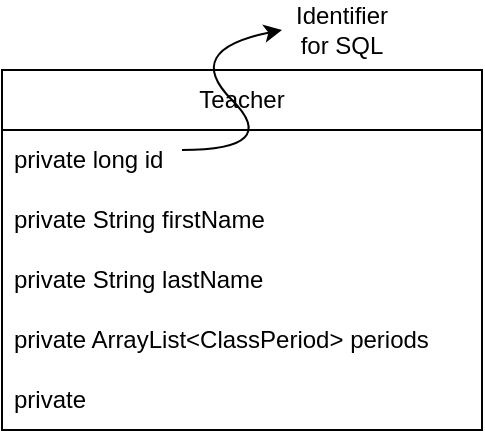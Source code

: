 <mxfile version="22.1.18" type="github">
  <diagram name="Page-1" id="15TTBoJJ_lV66m8lFySO">
    <mxGraphModel dx="954" dy="521" grid="1" gridSize="10" guides="1" tooltips="1" connect="1" arrows="1" fold="1" page="1" pageScale="1" pageWidth="850" pageHeight="1100" math="0" shadow="0">
      <root>
        <mxCell id="0" />
        <mxCell id="1" parent="0" />
        <mxCell id="gnhUbkvolNWlPmNGs9bA-1" value="Teacher" style="swimlane;fontStyle=0;childLayout=stackLayout;horizontal=1;startSize=30;horizontalStack=0;resizeParent=1;resizeParentMax=0;resizeLast=0;collapsible=1;marginBottom=0;whiteSpace=wrap;html=1;" vertex="1" parent="1">
          <mxGeometry x="80" y="40" width="240" height="180" as="geometry">
            <mxRectangle x="80" y="40" width="80" height="30" as="alternateBounds" />
          </mxGeometry>
        </mxCell>
        <mxCell id="gnhUbkvolNWlPmNGs9bA-5" value="" style="curved=1;endArrow=classic;html=1;rounded=0;" edge="1" parent="gnhUbkvolNWlPmNGs9bA-1">
          <mxGeometry width="50" height="50" relative="1" as="geometry">
            <mxPoint x="90" y="40" as="sourcePoint" />
            <mxPoint x="140" y="-20" as="targetPoint" />
            <Array as="points">
              <mxPoint x="140" y="40" />
              <mxPoint x="90" y="-10" />
            </Array>
          </mxGeometry>
        </mxCell>
        <mxCell id="gnhUbkvolNWlPmNGs9bA-2" value="private long id" style="text;strokeColor=none;fillColor=none;align=left;verticalAlign=middle;spacingLeft=4;spacingRight=4;overflow=hidden;points=[[0,0.5],[1,0.5]];portConstraint=eastwest;rotatable=0;whiteSpace=wrap;html=1;" vertex="1" parent="gnhUbkvolNWlPmNGs9bA-1">
          <mxGeometry y="30" width="240" height="30" as="geometry" />
        </mxCell>
        <mxCell id="gnhUbkvolNWlPmNGs9bA-3" value="private String firstName" style="text;strokeColor=none;fillColor=none;align=left;verticalAlign=middle;spacingLeft=4;spacingRight=4;overflow=hidden;points=[[0,0.5],[1,0.5]];portConstraint=eastwest;rotatable=0;whiteSpace=wrap;html=1;" vertex="1" parent="gnhUbkvolNWlPmNGs9bA-1">
          <mxGeometry y="60" width="240" height="30" as="geometry" />
        </mxCell>
        <mxCell id="gnhUbkvolNWlPmNGs9bA-4" value="private String lastName" style="text;strokeColor=none;fillColor=none;align=left;verticalAlign=middle;spacingLeft=4;spacingRight=4;overflow=hidden;points=[[0,0.5],[1,0.5]];portConstraint=eastwest;rotatable=0;whiteSpace=wrap;html=1;" vertex="1" parent="gnhUbkvolNWlPmNGs9bA-1">
          <mxGeometry y="90" width="240" height="30" as="geometry" />
        </mxCell>
        <mxCell id="gnhUbkvolNWlPmNGs9bA-7" value="private ArrayList&amp;lt;ClassPeriod&amp;gt; periods" style="text;html=1;strokeColor=none;fillColor=none;align=left;verticalAlign=middle;whiteSpace=wrap;rounded=0;spacingLeft=4;" vertex="1" parent="gnhUbkvolNWlPmNGs9bA-1">
          <mxGeometry y="120" width="240" height="30" as="geometry" />
        </mxCell>
        <mxCell id="gnhUbkvolNWlPmNGs9bA-8" value="private&amp;nbsp;" style="text;html=1;strokeColor=none;fillColor=none;align=left;verticalAlign=middle;whiteSpace=wrap;rounded=0;spacingLeft=4;" vertex="1" parent="gnhUbkvolNWlPmNGs9bA-1">
          <mxGeometry y="150" width="240" height="30" as="geometry" />
        </mxCell>
        <mxCell id="gnhUbkvolNWlPmNGs9bA-6" value="Identifier for SQL" style="text;html=1;strokeColor=none;fillColor=none;align=center;verticalAlign=middle;whiteSpace=wrap;rounded=0;" vertex="1" parent="1">
          <mxGeometry x="220" y="5" width="60" height="30" as="geometry" />
        </mxCell>
      </root>
    </mxGraphModel>
  </diagram>
</mxfile>
